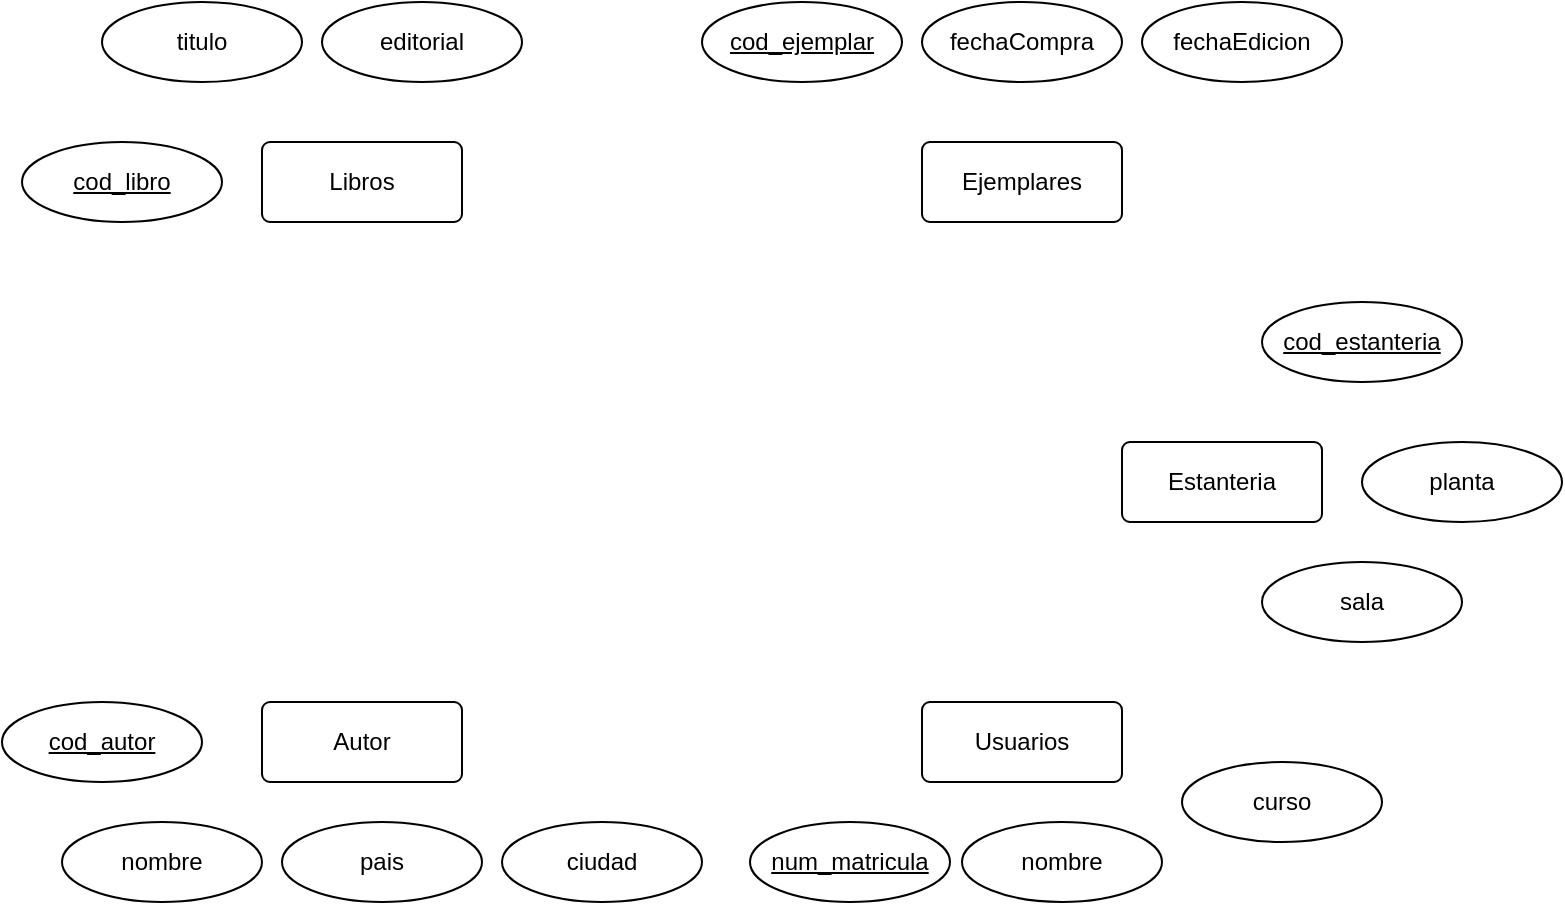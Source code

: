 <mxfile version="24.0.2" type="github">
  <diagram name="Página-1" id="gj55xrz-8E6-fVOdeObl">
    <mxGraphModel dx="1180" dy="745" grid="1" gridSize="10" guides="1" tooltips="1" connect="1" arrows="1" fold="1" page="1" pageScale="1" pageWidth="827" pageHeight="1169" math="0" shadow="0">
      <root>
        <mxCell id="0" />
        <mxCell id="1" parent="0" />
        <mxCell id="agzE8P_2FyaPNsCOQCzG-1" value="Libros" style="rounded=1;arcSize=10;whiteSpace=wrap;html=1;align=center;" vertex="1" parent="1">
          <mxGeometry x="170" y="210" width="100" height="40" as="geometry" />
        </mxCell>
        <mxCell id="agzE8P_2FyaPNsCOQCzG-2" value="Ejemplares" style="rounded=1;arcSize=10;whiteSpace=wrap;html=1;align=center;" vertex="1" parent="1">
          <mxGeometry x="500" y="210" width="100" height="40" as="geometry" />
        </mxCell>
        <mxCell id="agzE8P_2FyaPNsCOQCzG-3" value="Estanteria" style="rounded=1;arcSize=10;whiteSpace=wrap;html=1;align=center;" vertex="1" parent="1">
          <mxGeometry x="600" y="360" width="100" height="40" as="geometry" />
        </mxCell>
        <mxCell id="agzE8P_2FyaPNsCOQCzG-4" value="Usuarios" style="rounded=1;arcSize=10;whiteSpace=wrap;html=1;align=center;" vertex="1" parent="1">
          <mxGeometry x="500" y="490" width="100" height="40" as="geometry" />
        </mxCell>
        <mxCell id="agzE8P_2FyaPNsCOQCzG-5" value="Autor" style="rounded=1;arcSize=10;whiteSpace=wrap;html=1;align=center;" vertex="1" parent="1">
          <mxGeometry x="170" y="490" width="100" height="40" as="geometry" />
        </mxCell>
        <mxCell id="agzE8P_2FyaPNsCOQCzG-6" value="titulo" style="ellipse;whiteSpace=wrap;html=1;align=center;" vertex="1" parent="1">
          <mxGeometry x="90" y="140" width="100" height="40" as="geometry" />
        </mxCell>
        <mxCell id="agzE8P_2FyaPNsCOQCzG-7" value="editorial" style="ellipse;whiteSpace=wrap;html=1;align=center;" vertex="1" parent="1">
          <mxGeometry x="200" y="140" width="100" height="40" as="geometry" />
        </mxCell>
        <mxCell id="agzE8P_2FyaPNsCOQCzG-9" value="cod_libro" style="ellipse;whiteSpace=wrap;html=1;align=center;fontStyle=4;" vertex="1" parent="1">
          <mxGeometry x="50" y="210" width="100" height="40" as="geometry" />
        </mxCell>
        <mxCell id="agzE8P_2FyaPNsCOQCzG-10" value="cod_estanteria" style="ellipse;whiteSpace=wrap;html=1;align=center;fontStyle=4;" vertex="1" parent="1">
          <mxGeometry x="670" y="290" width="100" height="40" as="geometry" />
        </mxCell>
        <mxCell id="agzE8P_2FyaPNsCOQCzG-11" value="planta" style="ellipse;whiteSpace=wrap;html=1;align=center;" vertex="1" parent="1">
          <mxGeometry x="720" y="360" width="100" height="40" as="geometry" />
        </mxCell>
        <mxCell id="agzE8P_2FyaPNsCOQCzG-12" value="sala" style="ellipse;whiteSpace=wrap;html=1;align=center;" vertex="1" parent="1">
          <mxGeometry x="670" y="420" width="100" height="40" as="geometry" />
        </mxCell>
        <mxCell id="agzE8P_2FyaPNsCOQCzG-13" value="cod_autor" style="ellipse;whiteSpace=wrap;html=1;align=center;fontStyle=4;" vertex="1" parent="1">
          <mxGeometry x="40" y="490" width="100" height="40" as="geometry" />
        </mxCell>
        <mxCell id="agzE8P_2FyaPNsCOQCzG-14" value="nombre" style="ellipse;whiteSpace=wrap;html=1;align=center;" vertex="1" parent="1">
          <mxGeometry x="70" y="550" width="100" height="40" as="geometry" />
        </mxCell>
        <mxCell id="agzE8P_2FyaPNsCOQCzG-15" value="pais" style="ellipse;whiteSpace=wrap;html=1;align=center;" vertex="1" parent="1">
          <mxGeometry x="180" y="550" width="100" height="40" as="geometry" />
        </mxCell>
        <mxCell id="agzE8P_2FyaPNsCOQCzG-16" value="ciudad" style="ellipse;whiteSpace=wrap;html=1;align=center;" vertex="1" parent="1">
          <mxGeometry x="290" y="550" width="100" height="40" as="geometry" />
        </mxCell>
        <mxCell id="agzE8P_2FyaPNsCOQCzG-17" value="nombre" style="ellipse;whiteSpace=wrap;html=1;align=center;" vertex="1" parent="1">
          <mxGeometry x="520" y="550" width="100" height="40" as="geometry" />
        </mxCell>
        <mxCell id="agzE8P_2FyaPNsCOQCzG-18" value="num_matricula" style="ellipse;whiteSpace=wrap;html=1;align=center;fontStyle=4;" vertex="1" parent="1">
          <mxGeometry x="414" y="550" width="100" height="40" as="geometry" />
        </mxCell>
        <mxCell id="agzE8P_2FyaPNsCOQCzG-19" value="curso" style="ellipse;whiteSpace=wrap;html=1;align=center;" vertex="1" parent="1">
          <mxGeometry x="630" y="520" width="100" height="40" as="geometry" />
        </mxCell>
        <mxCell id="agzE8P_2FyaPNsCOQCzG-20" value="cod_ejemplar" style="ellipse;whiteSpace=wrap;html=1;align=center;fontStyle=4;" vertex="1" parent="1">
          <mxGeometry x="390" y="140" width="100" height="40" as="geometry" />
        </mxCell>
        <mxCell id="agzE8P_2FyaPNsCOQCzG-21" value="fechaCompra" style="ellipse;whiteSpace=wrap;html=1;align=center;" vertex="1" parent="1">
          <mxGeometry x="500" y="140" width="100" height="40" as="geometry" />
        </mxCell>
        <mxCell id="agzE8P_2FyaPNsCOQCzG-22" value="fechaEdicion" style="ellipse;whiteSpace=wrap;html=1;align=center;" vertex="1" parent="1">
          <mxGeometry x="610" y="140" width="100" height="40" as="geometry" />
        </mxCell>
      </root>
    </mxGraphModel>
  </diagram>
</mxfile>
